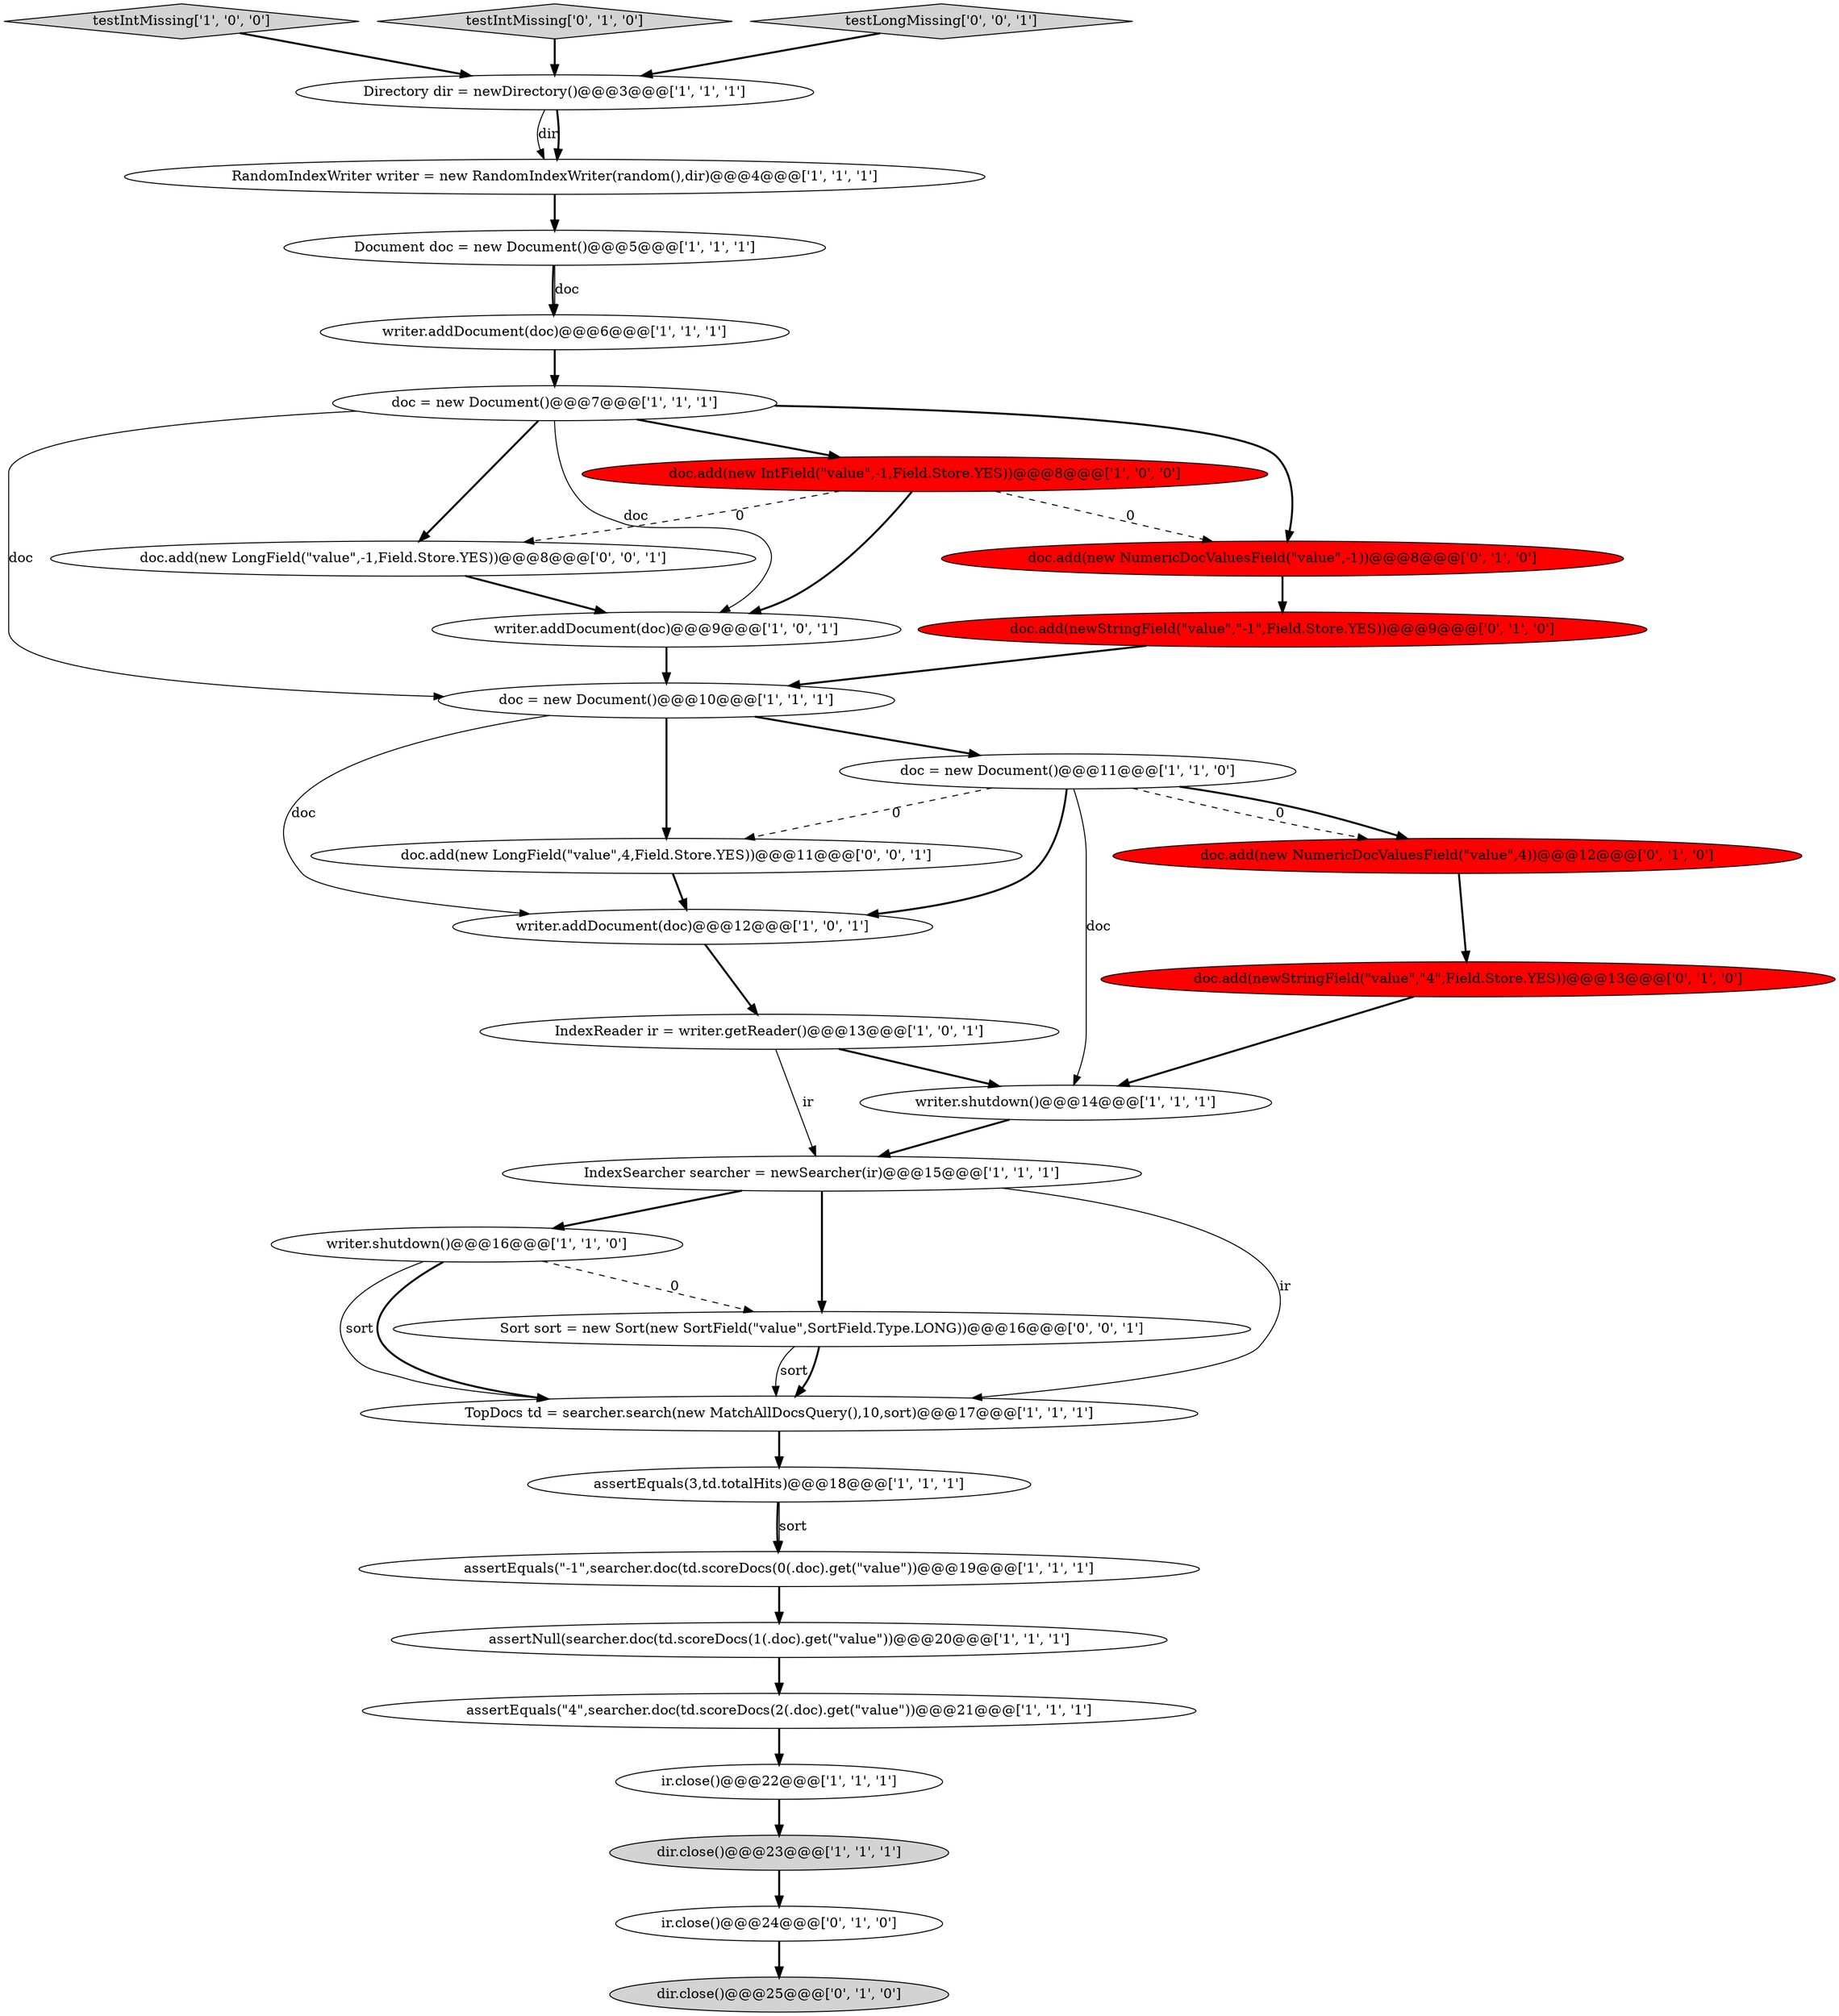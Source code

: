 digraph {
28 [style = filled, label = "dir.close()@@@25@@@['0', '1', '0']", fillcolor = lightgray, shape = ellipse image = "AAA0AAABBB2BBB"];
16 [style = filled, label = "assertNull(searcher.doc(td.scoreDocs(1(.doc).get(\"value\"))@@@20@@@['1', '1', '1']", fillcolor = white, shape = ellipse image = "AAA0AAABBB1BBB"];
31 [style = filled, label = "Sort sort = new Sort(new SortField(\"value\",SortField.Type.LONG))@@@16@@@['0', '0', '1']", fillcolor = white, shape = ellipse image = "AAA0AAABBB3BBB"];
19 [style = filled, label = "Document doc = new Document()@@@5@@@['1', '1', '1']", fillcolor = white, shape = ellipse image = "AAA0AAABBB1BBB"];
26 [style = filled, label = "ir.close()@@@24@@@['0', '1', '0']", fillcolor = white, shape = ellipse image = "AAA0AAABBB2BBB"];
4 [style = filled, label = "testIntMissing['1', '0', '0']", fillcolor = lightgray, shape = diamond image = "AAA0AAABBB1BBB"];
17 [style = filled, label = "Directory dir = newDirectory()@@@3@@@['1', '1', '1']", fillcolor = white, shape = ellipse image = "AAA0AAABBB1BBB"];
12 [style = filled, label = "doc = new Document()@@@11@@@['1', '1', '0']", fillcolor = white, shape = ellipse image = "AAA0AAABBB1BBB"];
7 [style = filled, label = "ir.close()@@@22@@@['1', '1', '1']", fillcolor = white, shape = ellipse image = "AAA0AAABBB1BBB"];
30 [style = filled, label = "doc.add(new LongField(\"value\",-1,Field.Store.YES))@@@8@@@['0', '0', '1']", fillcolor = white, shape = ellipse image = "AAA0AAABBB3BBB"];
0 [style = filled, label = "writer.addDocument(doc)@@@12@@@['1', '0', '1']", fillcolor = white, shape = ellipse image = "AAA0AAABBB1BBB"];
22 [style = filled, label = "doc.add(new NumericDocValuesField(\"value\",-1))@@@8@@@['0', '1', '0']", fillcolor = red, shape = ellipse image = "AAA1AAABBB2BBB"];
23 [style = filled, label = "testIntMissing['0', '1', '0']", fillcolor = lightgray, shape = diamond image = "AAA0AAABBB2BBB"];
2 [style = filled, label = "dir.close()@@@23@@@['1', '1', '1']", fillcolor = lightgray, shape = ellipse image = "AAA0AAABBB1BBB"];
15 [style = filled, label = "writer.shutdown()@@@16@@@['1', '1', '0']", fillcolor = white, shape = ellipse image = "AAA0AAABBB1BBB"];
29 [style = filled, label = "doc.add(new LongField(\"value\",4,Field.Store.YES))@@@11@@@['0', '0', '1']", fillcolor = white, shape = ellipse image = "AAA0AAABBB3BBB"];
10 [style = filled, label = "doc = new Document()@@@7@@@['1', '1', '1']", fillcolor = white, shape = ellipse image = "AAA0AAABBB1BBB"];
18 [style = filled, label = "assertEquals(3,td.totalHits)@@@18@@@['1', '1', '1']", fillcolor = white, shape = ellipse image = "AAA0AAABBB1BBB"];
1 [style = filled, label = "IndexReader ir = writer.getReader()@@@13@@@['1', '0', '1']", fillcolor = white, shape = ellipse image = "AAA0AAABBB1BBB"];
13 [style = filled, label = "TopDocs td = searcher.search(new MatchAllDocsQuery(),10,sort)@@@17@@@['1', '1', '1']", fillcolor = white, shape = ellipse image = "AAA0AAABBB1BBB"];
25 [style = filled, label = "doc.add(newStringField(\"value\",\"4\",Field.Store.YES))@@@13@@@['0', '1', '0']", fillcolor = red, shape = ellipse image = "AAA1AAABBB2BBB"];
21 [style = filled, label = "assertEquals(\"-1\",searcher.doc(td.scoreDocs(0(.doc).get(\"value\"))@@@19@@@['1', '1', '1']", fillcolor = white, shape = ellipse image = "AAA0AAABBB1BBB"];
24 [style = filled, label = "doc.add(new NumericDocValuesField(\"value\",4))@@@12@@@['0', '1', '0']", fillcolor = red, shape = ellipse image = "AAA1AAABBB2BBB"];
3 [style = filled, label = "doc = new Document()@@@10@@@['1', '1', '1']", fillcolor = white, shape = ellipse image = "AAA0AAABBB1BBB"];
9 [style = filled, label = "IndexSearcher searcher = newSearcher(ir)@@@15@@@['1', '1', '1']", fillcolor = white, shape = ellipse image = "AAA0AAABBB1BBB"];
32 [style = filled, label = "testLongMissing['0', '0', '1']", fillcolor = lightgray, shape = diamond image = "AAA0AAABBB3BBB"];
8 [style = filled, label = "writer.shutdown()@@@14@@@['1', '1', '1']", fillcolor = white, shape = ellipse image = "AAA0AAABBB1BBB"];
27 [style = filled, label = "doc.add(newStringField(\"value\",\"-1\",Field.Store.YES))@@@9@@@['0', '1', '0']", fillcolor = red, shape = ellipse image = "AAA1AAABBB2BBB"];
11 [style = filled, label = "RandomIndexWriter writer = new RandomIndexWriter(random(),dir)@@@4@@@['1', '1', '1']", fillcolor = white, shape = ellipse image = "AAA0AAABBB1BBB"];
20 [style = filled, label = "assertEquals(\"4\",searcher.doc(td.scoreDocs(2(.doc).get(\"value\"))@@@21@@@['1', '1', '1']", fillcolor = white, shape = ellipse image = "AAA0AAABBB1BBB"];
14 [style = filled, label = "writer.addDocument(doc)@@@9@@@['1', '0', '1']", fillcolor = white, shape = ellipse image = "AAA0AAABBB1BBB"];
5 [style = filled, label = "doc.add(new IntField(\"value\",-1,Field.Store.YES))@@@8@@@['1', '0', '0']", fillcolor = red, shape = ellipse image = "AAA1AAABBB1BBB"];
6 [style = filled, label = "writer.addDocument(doc)@@@6@@@['1', '1', '1']", fillcolor = white, shape = ellipse image = "AAA0AAABBB1BBB"];
31->13 [style = solid, label="sort"];
10->22 [style = bold, label=""];
14->3 [style = bold, label=""];
10->14 [style = solid, label="doc"];
15->13 [style = bold, label=""];
2->26 [style = bold, label=""];
1->8 [style = bold, label=""];
4->17 [style = bold, label=""];
12->8 [style = solid, label="doc"];
9->31 [style = bold, label=""];
31->13 [style = bold, label=""];
27->3 [style = bold, label=""];
29->0 [style = bold, label=""];
1->9 [style = solid, label="ir"];
5->14 [style = bold, label=""];
3->12 [style = bold, label=""];
11->19 [style = bold, label=""];
12->24 [style = bold, label=""];
19->6 [style = bold, label=""];
12->0 [style = bold, label=""];
10->3 [style = solid, label="doc"];
10->5 [style = bold, label=""];
22->27 [style = bold, label=""];
9->13 [style = solid, label="ir"];
9->15 [style = bold, label=""];
0->1 [style = bold, label=""];
7->2 [style = bold, label=""];
6->10 [style = bold, label=""];
24->25 [style = bold, label=""];
12->24 [style = dashed, label="0"];
12->29 [style = dashed, label="0"];
8->9 [style = bold, label=""];
15->31 [style = dashed, label="0"];
21->16 [style = bold, label=""];
30->14 [style = bold, label=""];
17->11 [style = solid, label="dir"];
23->17 [style = bold, label=""];
25->8 [style = bold, label=""];
5->22 [style = dashed, label="0"];
26->28 [style = bold, label=""];
18->21 [style = bold, label=""];
19->6 [style = solid, label="doc"];
20->7 [style = bold, label=""];
15->13 [style = solid, label="sort"];
3->0 [style = solid, label="doc"];
16->20 [style = bold, label=""];
10->30 [style = bold, label=""];
3->29 [style = bold, label=""];
32->17 [style = bold, label=""];
13->18 [style = bold, label=""];
5->30 [style = dashed, label="0"];
17->11 [style = bold, label=""];
18->21 [style = solid, label="sort"];
}
